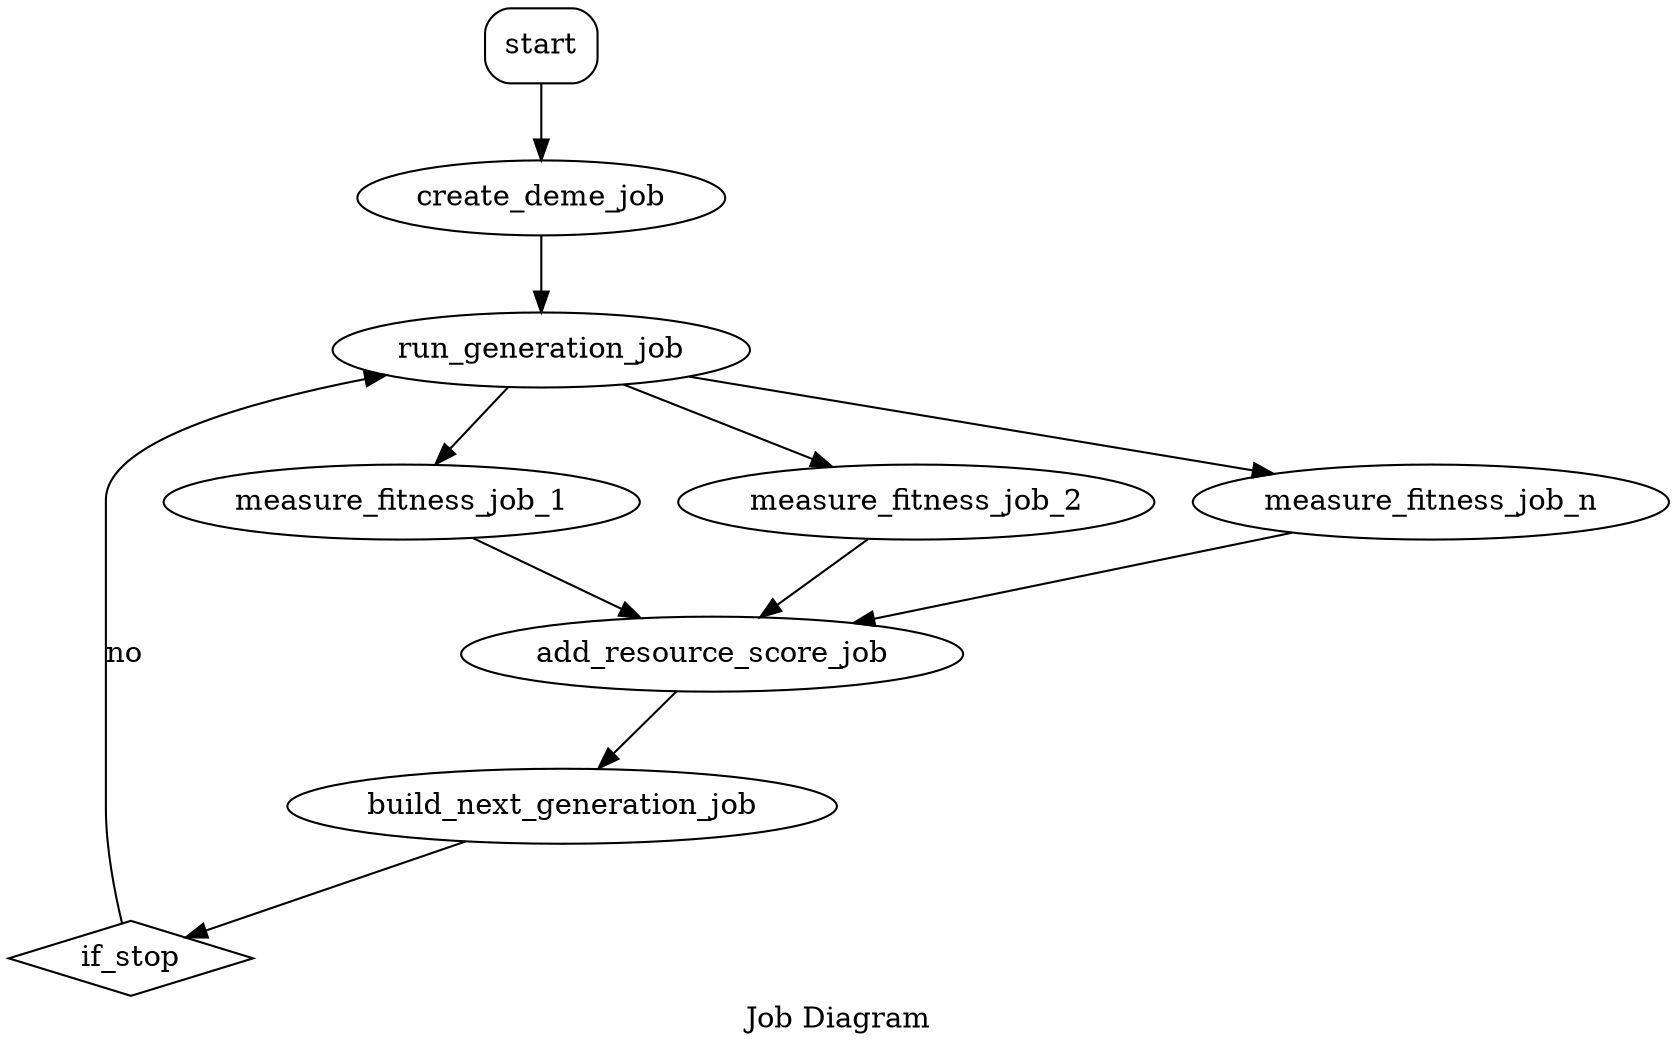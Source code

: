 digraph {
    label="Job Diagram"
    start[shape="box", style=rounded];
    if_stop[shape="diamond", style=""];


    start -> create_deme_job
    create_deme_job -> run_generation_job
    run_generation_job -> measure_fitness_job_1
    run_generation_job -> measure_fitness_job_2
    run_generation_job -> measure_fitness_job_n

    measure_fitness_job_1 -> add_resource_score_job
    measure_fitness_job_2 -> add_resource_score_job
    measure_fitness_job_n -> add_resource_score_job

    add_resource_score_job -> build_next_generation_job
    build_next_generation_job -> if_stop
    if_stop -> run_generation_job[label="no"];
}
